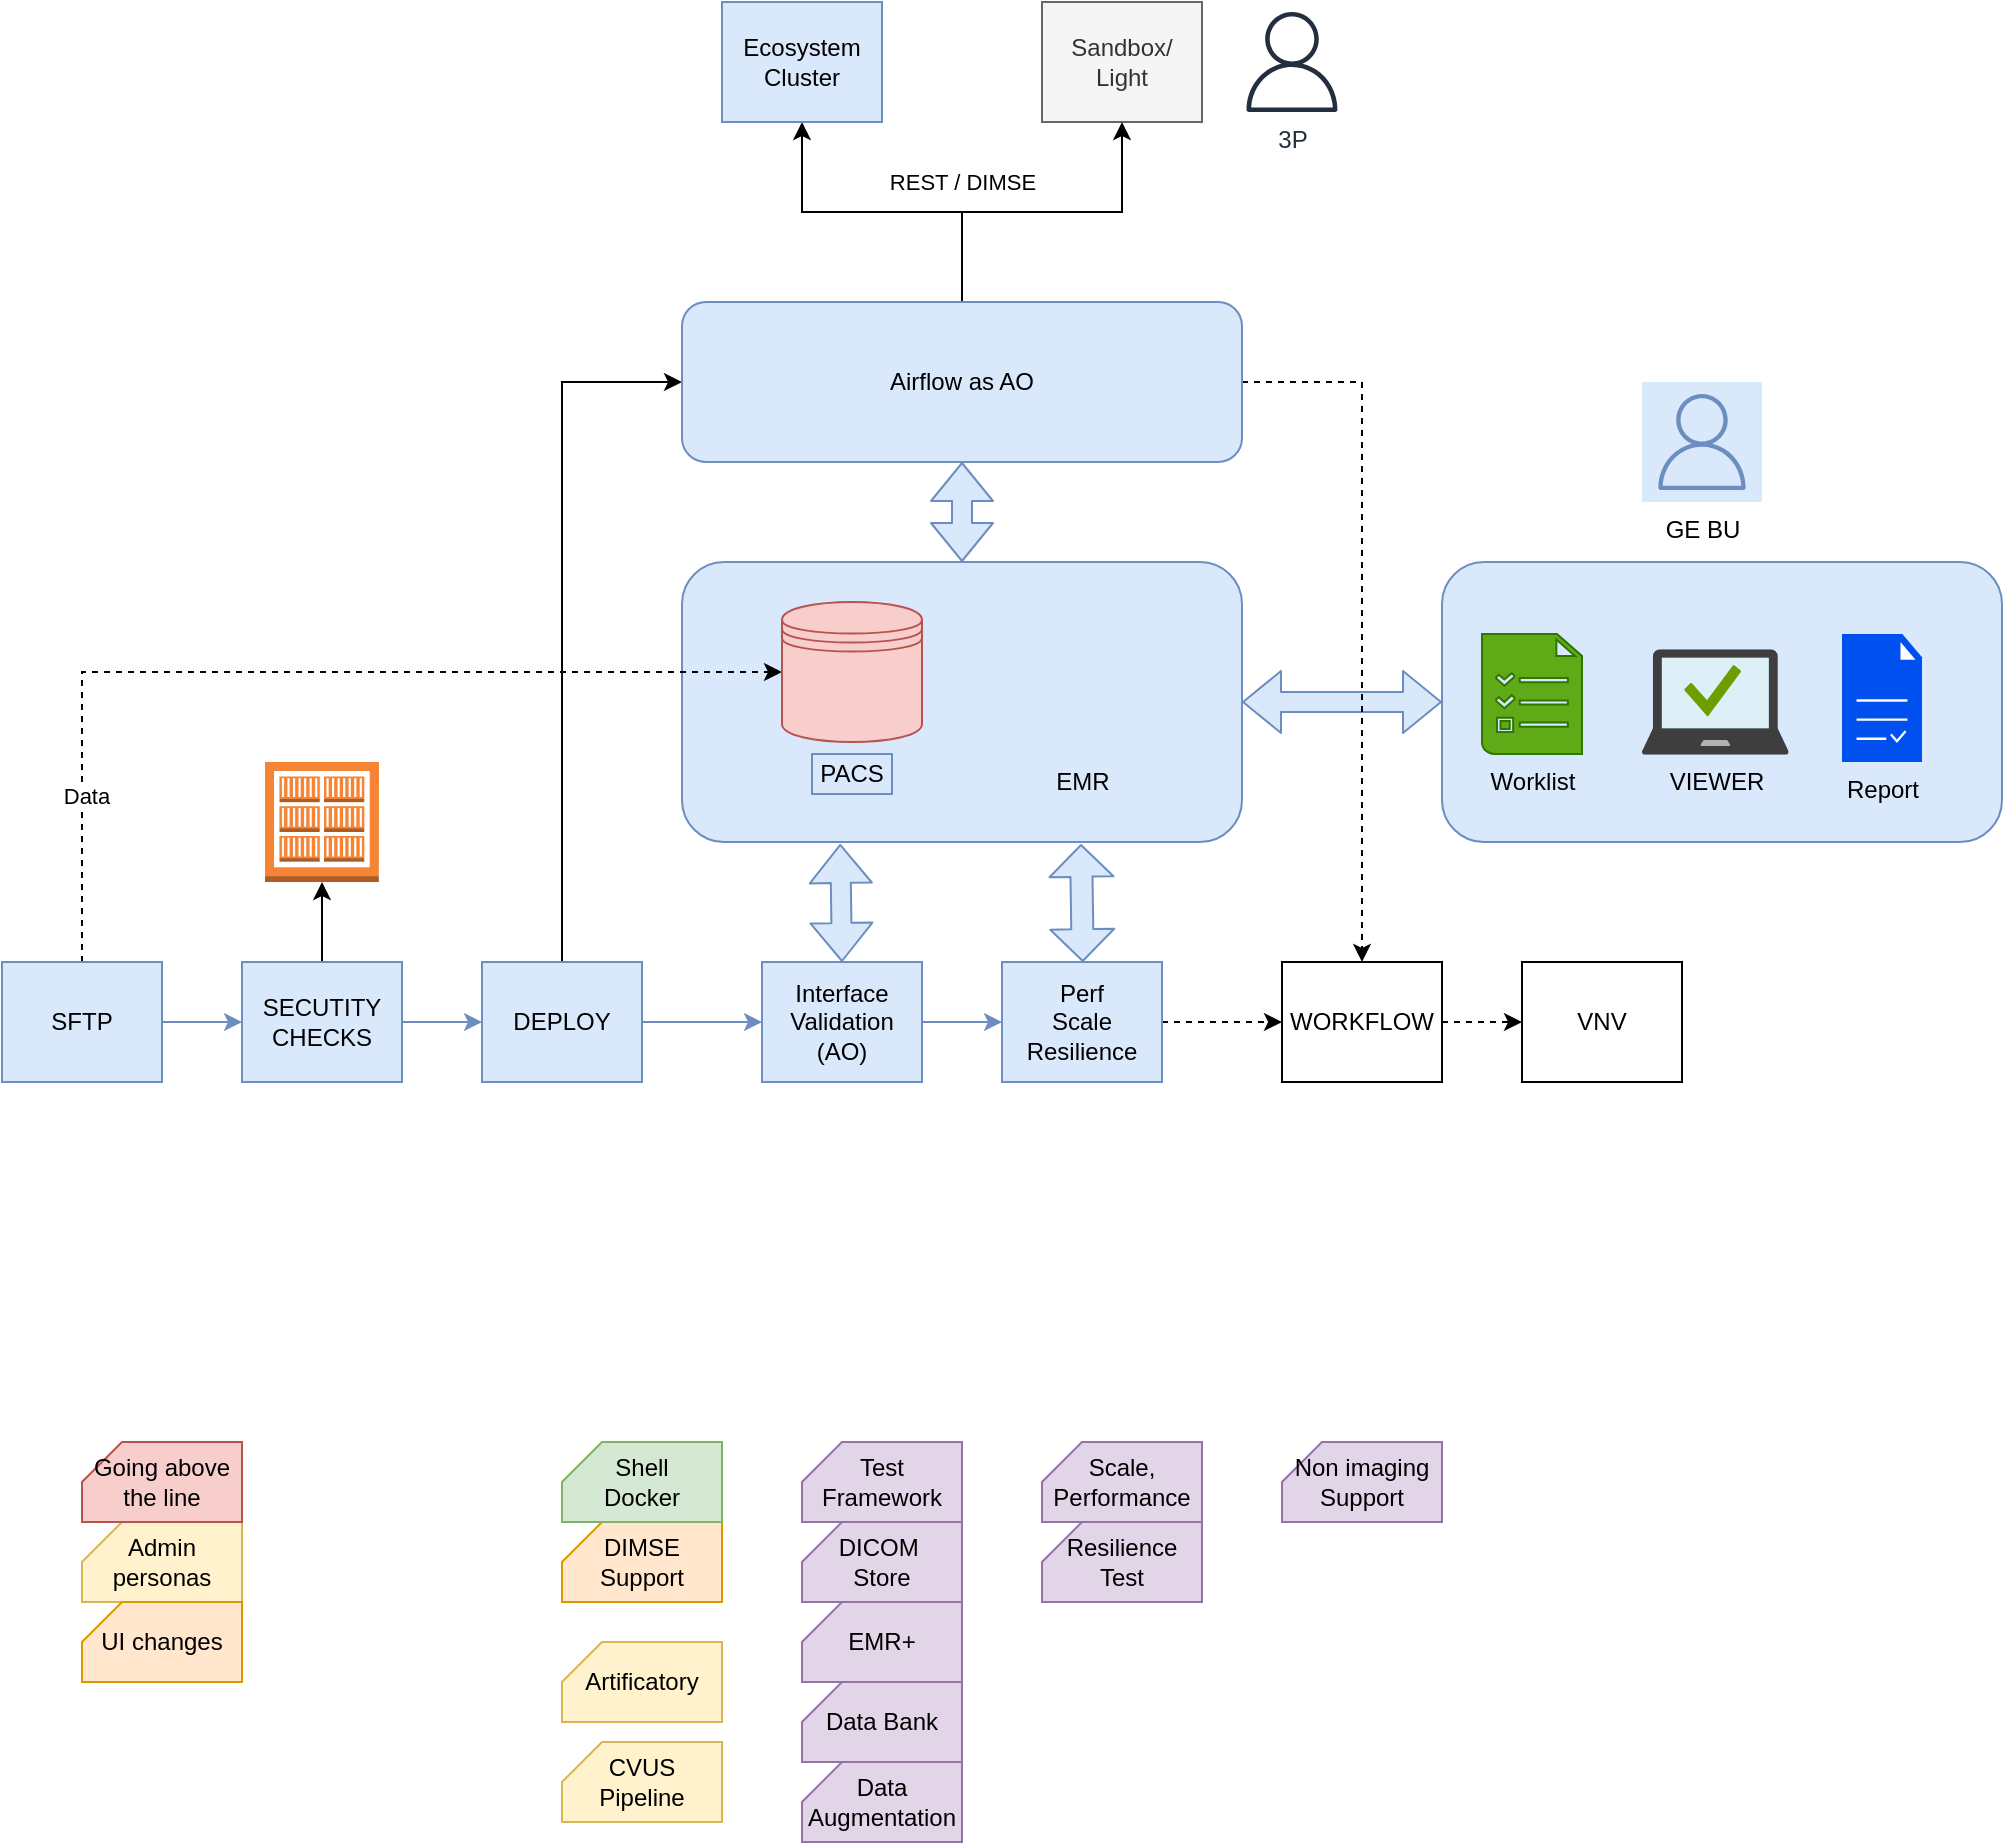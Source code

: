 <mxfile version="14.1.8" type="github">
  <diagram id="sVRX5vZddoamwkL4EYBd" name="Page-1">
    <mxGraphModel dx="1186" dy="812" grid="1" gridSize="10" guides="1" tooltips="1" connect="1" arrows="1" fold="1" page="0" pageScale="1" pageWidth="850" pageHeight="1100" math="0" shadow="0">
      <root>
        <mxCell id="0" />
        <mxCell id="1" parent="0" />
        <mxCell id="ozcPAp68DJXO_f7GRMOJ-17" value="" style="rounded=1;whiteSpace=wrap;html=1;fillColor=#dae8fc;strokeColor=#6c8ebf;" vertex="1" parent="1">
          <mxGeometry x="720" y="400" width="280" height="140" as="geometry" />
        </mxCell>
        <mxCell id="ozcPAp68DJXO_f7GRMOJ-16" value="" style="rounded=1;whiteSpace=wrap;html=1;fillColor=#dae8fc;strokeColor=#6c8ebf;" vertex="1" parent="1">
          <mxGeometry x="340" y="400" width="280" height="140" as="geometry" />
        </mxCell>
        <mxCell id="0jaRX8jj3YaVgyMKhdjn-1" value="" style="edgeStyle=orthogonalEdgeStyle;rounded=0;orthogonalLoop=1;jettySize=auto;html=1;exitX=0.5;exitY=0;exitDx=0;exitDy=0;entryX=0.5;entryY=1;entryDx=0;entryDy=0;" parent="1" source="ozcPAp68DJXO_f7GRMOJ-21" target="0jaRX8jj3YaVgyMKhdjn-2" edge="1">
          <mxGeometry relative="1" as="geometry">
            <mxPoint x="480" y="320" as="sourcePoint" />
          </mxGeometry>
        </mxCell>
        <mxCell id="ozcPAp68DJXO_f7GRMOJ-25" value="REST / DIMSE" style="edgeLabel;html=1;align=center;verticalAlign=middle;resizable=0;points=[];fontColor=#000000;" vertex="1" connectable="0" parent="0jaRX8jj3YaVgyMKhdjn-1">
          <mxGeometry x="-0.294" y="1" relative="1" as="geometry">
            <mxPoint x="15" y="-16" as="offset" />
          </mxGeometry>
        </mxCell>
        <mxCell id="0jaRX8jj3YaVgyMKhdjn-2" value="Ecosystem&lt;br&gt;Cluster" style="rounded=0;whiteSpace=wrap;html=1;fillColor=#dae8fc;strokeColor=#6c8ebf;" parent="1" vertex="1">
          <mxGeometry x="360" y="120" width="80" height="60" as="geometry" />
        </mxCell>
        <mxCell id="0jaRX8jj3YaVgyMKhdjn-3" value="Sandbox/&lt;br&gt;Light" style="rounded=0;whiteSpace=wrap;html=1;fillColor=#f5f5f5;strokeColor=#666666;fontColor=#333333;" parent="1" vertex="1">
          <mxGeometry x="520" y="120" width="80" height="60" as="geometry" />
        </mxCell>
        <mxCell id="0jaRX8jj3YaVgyMKhdjn-4" value="" style="edgeStyle=orthogonalEdgeStyle;rounded=0;orthogonalLoop=1;jettySize=auto;html=1;entryX=0.5;entryY=1;entryDx=0;entryDy=0;exitX=0.5;exitY=0;exitDx=0;exitDy=0;" parent="1" source="ozcPAp68DJXO_f7GRMOJ-21" target="0jaRX8jj3YaVgyMKhdjn-3" edge="1">
          <mxGeometry relative="1" as="geometry">
            <mxPoint x="480" y="310" as="sourcePoint" />
          </mxGeometry>
        </mxCell>
        <mxCell id="0jaRX8jj3YaVgyMKhdjn-5" value="" style="edgeStyle=orthogonalEdgeStyle;rounded=0;orthogonalLoop=1;jettySize=auto;html=1;dashed=1;" parent="1" source="ozcPAp68DJXO_f7GRMOJ-9" target="0jaRX8jj3YaVgyMKhdjn-16" edge="1">
          <mxGeometry relative="1" as="geometry" />
        </mxCell>
        <mxCell id="0jaRX8jj3YaVgyMKhdjn-6" value="Interface Validation&lt;br&gt;(AO)" style="rounded=0;whiteSpace=wrap;html=1;fillColor=#dae8fc;strokeColor=#6c8ebf;" parent="1" vertex="1">
          <mxGeometry x="380" y="600" width="80" height="60" as="geometry" />
        </mxCell>
        <mxCell id="0jaRX8jj3YaVgyMKhdjn-7" value="" style="edgeStyle=orthogonalEdgeStyle;rounded=0;orthogonalLoop=1;jettySize=auto;html=1;fillColor=#dae8fc;strokeColor=#6c8ebf;" parent="1" source="0jaRX8jj3YaVgyMKhdjn-8" target="0jaRX8jj3YaVgyMKhdjn-13" edge="1">
          <mxGeometry relative="1" as="geometry" />
        </mxCell>
        <mxCell id="ozcPAp68DJXO_f7GRMOJ-32" value="" style="edgeStyle=orthogonalEdgeStyle;rounded=0;orthogonalLoop=1;jettySize=auto;html=1;dashed=1;fontColor=#000000;entryX=0;entryY=0.5;entryDx=0;entryDy=0;" edge="1" parent="1" source="0jaRX8jj3YaVgyMKhdjn-8" target="ozcPAp68DJXO_f7GRMOJ-13">
          <mxGeometry relative="1" as="geometry">
            <mxPoint x="40" y="520" as="targetPoint" />
            <Array as="points">
              <mxPoint x="40" y="455" />
            </Array>
          </mxGeometry>
        </mxCell>
        <mxCell id="ozcPAp68DJXO_f7GRMOJ-33" value="Data" style="edgeLabel;html=1;align=center;verticalAlign=middle;resizable=0;points=[];fontColor=#000000;" vertex="1" connectable="0" parent="ozcPAp68DJXO_f7GRMOJ-32">
          <mxGeometry x="-0.665" y="-2" relative="1" as="geometry">
            <mxPoint as="offset" />
          </mxGeometry>
        </mxCell>
        <mxCell id="0jaRX8jj3YaVgyMKhdjn-8" value="SFTP" style="rounded=0;whiteSpace=wrap;html=1;fillColor=#dae8fc;strokeColor=#6c8ebf;" parent="1" vertex="1">
          <mxGeometry y="600" width="80" height="60" as="geometry" />
        </mxCell>
        <mxCell id="0jaRX8jj3YaVgyMKhdjn-11" value="" style="edgeStyle=orthogonalEdgeStyle;rounded=0;orthogonalLoop=1;jettySize=auto;html=1;fillColor=#dae8fc;strokeColor=#6c8ebf;exitX=1;exitY=0.5;exitDx=0;exitDy=0;" parent="1" target="0jaRX8jj3YaVgyMKhdjn-6" edge="1" source="0jaRX8jj3YaVgyMKhdjn-14">
          <mxGeometry relative="1" as="geometry">
            <mxPoint x="360" y="630" as="sourcePoint" />
          </mxGeometry>
        </mxCell>
        <mxCell id="0jaRX8jj3YaVgyMKhdjn-12" value="" style="edgeStyle=orthogonalEdgeStyle;rounded=0;orthogonalLoop=1;jettySize=auto;html=1;fillColor=#dae8fc;strokeColor=#6c8ebf;" parent="1" source="0jaRX8jj3YaVgyMKhdjn-13" target="0jaRX8jj3YaVgyMKhdjn-14" edge="1">
          <mxGeometry relative="1" as="geometry" />
        </mxCell>
        <mxCell id="ozcPAp68DJXO_f7GRMOJ-12" value="" style="edgeStyle=orthogonalEdgeStyle;rounded=0;orthogonalLoop=1;jettySize=auto;html=1;" edge="1" parent="1" source="0jaRX8jj3YaVgyMKhdjn-13" target="ozcPAp68DJXO_f7GRMOJ-11">
          <mxGeometry relative="1" as="geometry" />
        </mxCell>
        <mxCell id="0jaRX8jj3YaVgyMKhdjn-13" value="SECUTITY&lt;br&gt;CHECKS" style="rounded=0;whiteSpace=wrap;html=1;fillColor=#dae8fc;strokeColor=#6c8ebf;" parent="1" vertex="1">
          <mxGeometry x="120" y="600" width="80" height="60" as="geometry" />
        </mxCell>
        <mxCell id="ozcPAp68DJXO_f7GRMOJ-26" value="" style="edgeStyle=orthogonalEdgeStyle;rounded=0;orthogonalLoop=1;jettySize=auto;html=1;fontColor=#000000;entryX=0;entryY=0.5;entryDx=0;entryDy=0;exitX=0.5;exitY=0;exitDx=0;exitDy=0;" edge="1" parent="1" source="0jaRX8jj3YaVgyMKhdjn-14" target="ozcPAp68DJXO_f7GRMOJ-21">
          <mxGeometry relative="1" as="geometry" />
        </mxCell>
        <mxCell id="0jaRX8jj3YaVgyMKhdjn-14" value="DEPLOY" style="rounded=0;whiteSpace=wrap;html=1;fillColor=#dae8fc;strokeColor=#6c8ebf;" parent="1" vertex="1">
          <mxGeometry x="240" y="600" width="80" height="60" as="geometry" />
        </mxCell>
        <mxCell id="0jaRX8jj3YaVgyMKhdjn-15" value="" style="edgeStyle=orthogonalEdgeStyle;rounded=0;orthogonalLoop=1;jettySize=auto;html=1;dashed=1;" parent="1" source="0jaRX8jj3YaVgyMKhdjn-16" target="0jaRX8jj3YaVgyMKhdjn-17" edge="1">
          <mxGeometry relative="1" as="geometry" />
        </mxCell>
        <mxCell id="0jaRX8jj3YaVgyMKhdjn-16" value="WORKFLOW" style="rounded=0;whiteSpace=wrap;html=1;" parent="1" vertex="1">
          <mxGeometry x="640" y="600" width="80" height="60" as="geometry" />
        </mxCell>
        <mxCell id="0jaRX8jj3YaVgyMKhdjn-17" value="VNV" style="rounded=0;whiteSpace=wrap;html=1;" parent="1" vertex="1">
          <mxGeometry x="760" y="600" width="80" height="60" as="geometry" />
        </mxCell>
        <mxCell id="0jaRX8jj3YaVgyMKhdjn-20" value="VIEWER" style="aspect=fixed;html=1;points=[];align=center;image;fontSize=12;image=img/lib/mscae/Managed_Desktop.svg;fillColor=#dae8fc;strokeColor=#6c8ebf;labelBackgroundColor=none;" parent="1" vertex="1">
          <mxGeometry x="820" y="443.6" width="73.33" height="52.8" as="geometry" />
        </mxCell>
        <mxCell id="0jaRX8jj3YaVgyMKhdjn-21" value="Worklist" style="shadow=0;dashed=0;html=1;strokeColor=#2D7600;fillColor=#60a917;labelPosition=center;verticalLabelPosition=bottom;verticalAlign=top;align=center;outlineConnect=0;shape=mxgraph.veeam.tasks;" parent="1" vertex="1">
          <mxGeometry x="740" y="436" width="50" height="60" as="geometry" />
        </mxCell>
        <mxCell id="0jaRX8jj3YaVgyMKhdjn-22" value="Admin personas" style="shape=card;whiteSpace=wrap;html=1;size=20;fillColor=#fff2cc;strokeColor=#d6b656;" parent="1" vertex="1">
          <mxGeometry x="40" y="880" width="80" height="40" as="geometry" />
        </mxCell>
        <mxCell id="0jaRX8jj3YaVgyMKhdjn-24" value="UI changes" style="shape=card;whiteSpace=wrap;html=1;size=20;fillColor=#ffe6cc;strokeColor=#d79b00;" parent="1" vertex="1">
          <mxGeometry x="40" y="920" width="80" height="40" as="geometry" />
        </mxCell>
        <mxCell id="0jaRX8jj3YaVgyMKhdjn-25" value="DIMSE&lt;br&gt;Support" style="shape=card;whiteSpace=wrap;html=1;size=20;fillColor=#ffe6cc;strokeColor=#d79b00;" parent="1" vertex="1">
          <mxGeometry x="280" y="880" width="80" height="40" as="geometry" />
        </mxCell>
        <mxCell id="0jaRX8jj3YaVgyMKhdjn-26" value="Shell &lt;br&gt;Docker" style="shape=card;whiteSpace=wrap;html=1;size=20;fillColor=#d5e8d4;strokeColor=#82b366;" parent="1" vertex="1">
          <mxGeometry x="280" y="840" width="80" height="40" as="geometry" />
        </mxCell>
        <mxCell id="0jaRX8jj3YaVgyMKhdjn-27" value="Test Framework" style="shape=card;whiteSpace=wrap;html=1;size=20;fillColor=#e1d5e7;strokeColor=#9673a6;" parent="1" vertex="1">
          <mxGeometry x="400" y="840" width="80" height="40" as="geometry" />
        </mxCell>
        <mxCell id="0jaRX8jj3YaVgyMKhdjn-29" value="DICOM&amp;nbsp;&lt;br&gt;Store" style="shape=card;whiteSpace=wrap;html=1;size=20;fillColor=#e1d5e7;strokeColor=#9673a6;" parent="1" vertex="1">
          <mxGeometry x="400" y="880" width="80" height="40" as="geometry" />
        </mxCell>
        <mxCell id="0jaRX8jj3YaVgyMKhdjn-30" value="EMR+" style="shape=card;whiteSpace=wrap;html=1;size=20;fillColor=#e1d5e7;strokeColor=#9673a6;" parent="1" vertex="1">
          <mxGeometry x="400" y="920" width="80" height="40" as="geometry" />
        </mxCell>
        <mxCell id="0jaRX8jj3YaVgyMKhdjn-31" value="Scale,&lt;br&gt;Performance" style="shape=card;whiteSpace=wrap;html=1;size=20;fillColor=#e1d5e7;strokeColor=#9673a6;" parent="1" vertex="1">
          <mxGeometry x="520" y="840" width="80" height="40" as="geometry" />
        </mxCell>
        <mxCell id="ozcPAp68DJXO_f7GRMOJ-1" value="Going above the line" style="shape=card;whiteSpace=wrap;html=1;size=20;fillColor=#f8cecc;strokeColor=#b85450;" vertex="1" parent="1">
          <mxGeometry x="40" y="840" width="80" height="40" as="geometry" />
        </mxCell>
        <mxCell id="ozcPAp68DJXO_f7GRMOJ-2" value="Artificatory" style="shape=card;whiteSpace=wrap;html=1;size=20;fillColor=#fff2cc;strokeColor=#d6b656;" vertex="1" parent="1">
          <mxGeometry x="280" y="940" width="80" height="40" as="geometry" />
        </mxCell>
        <mxCell id="ozcPAp68DJXO_f7GRMOJ-3" value="CVUS Pipeline" style="shape=card;whiteSpace=wrap;html=1;size=20;fillColor=#fff2cc;strokeColor=#d6b656;" vertex="1" parent="1">
          <mxGeometry x="280" y="990" width="80" height="40" as="geometry" />
        </mxCell>
        <mxCell id="ozcPAp68DJXO_f7GRMOJ-4" value="Data Bank" style="shape=card;whiteSpace=wrap;html=1;size=20;fillColor=#e1d5e7;strokeColor=#9673a6;" vertex="1" parent="1">
          <mxGeometry x="400" y="960" width="80" height="40" as="geometry" />
        </mxCell>
        <mxCell id="ozcPAp68DJXO_f7GRMOJ-5" value="Data Augmentation" style="shape=card;whiteSpace=wrap;html=1;size=20;fillColor=#e1d5e7;strokeColor=#9673a6;" vertex="1" parent="1">
          <mxGeometry x="400" y="1000" width="80" height="40" as="geometry" />
        </mxCell>
        <mxCell id="ozcPAp68DJXO_f7GRMOJ-8" value="Resilience Test" style="shape=card;whiteSpace=wrap;html=1;size=20;fillColor=#e1d5e7;strokeColor=#9673a6;" vertex="1" parent="1">
          <mxGeometry x="520" y="880" width="80" height="40" as="geometry" />
        </mxCell>
        <mxCell id="ozcPAp68DJXO_f7GRMOJ-9" value="Perf&lt;br&gt;Scale&lt;br&gt;Resilience" style="rounded=0;whiteSpace=wrap;html=1;fillColor=#dae8fc;strokeColor=#6c8ebf;" vertex="1" parent="1">
          <mxGeometry x="500" y="600" width="80" height="60" as="geometry" />
        </mxCell>
        <mxCell id="ozcPAp68DJXO_f7GRMOJ-10" value="" style="edgeStyle=orthogonalEdgeStyle;rounded=0;orthogonalLoop=1;jettySize=auto;html=1;fillColor=#dae8fc;strokeColor=#6c8ebf;" edge="1" parent="1" source="0jaRX8jj3YaVgyMKhdjn-6" target="ozcPAp68DJXO_f7GRMOJ-9">
          <mxGeometry relative="1" as="geometry">
            <mxPoint x="460" y="630" as="sourcePoint" />
            <mxPoint x="600" y="630" as="targetPoint" />
          </mxGeometry>
        </mxCell>
        <mxCell id="ozcPAp68DJXO_f7GRMOJ-11" value="" style="outlineConnect=0;dashed=0;verticalLabelPosition=bottom;verticalAlign=top;align=center;html=1;shape=mxgraph.aws3.ecr_registry;fillColor=#F58534;gradientColor=none;" vertex="1" parent="1">
          <mxGeometry x="131.5" y="500" width="57" height="60" as="geometry" />
        </mxCell>
        <mxCell id="ozcPAp68DJXO_f7GRMOJ-13" value="" style="shape=datastore;whiteSpace=wrap;html=1;fillColor=#f8cecc;strokeColor=#b85450;" vertex="1" parent="1">
          <mxGeometry x="390" y="420" width="70" height="70" as="geometry" />
        </mxCell>
        <mxCell id="ozcPAp68DJXO_f7GRMOJ-14" value="EMR" style="shape=image;html=1;verticalAlign=top;verticalLabelPosition=bottom;labelBackgroundColor=none;imageAspect=0;aspect=fixed;image=https://cdn3.iconfinder.com/data/icons/medical-207/32/Artboard_15-128.png;fillColor=#dae8fc;strokeColor=#6c8ebf;" vertex="1" parent="1">
          <mxGeometry x="500" y="416" width="80" height="80" as="geometry" />
        </mxCell>
        <mxCell id="ozcPAp68DJXO_f7GRMOJ-15" value="PACS" style="text;html=1;strokeColor=#6c8ebf;fillColor=#dae8fc;align=center;verticalAlign=middle;whiteSpace=wrap;rounded=0;" vertex="1" parent="1">
          <mxGeometry x="405" y="496" width="40" height="20" as="geometry" />
        </mxCell>
        <mxCell id="ozcPAp68DJXO_f7GRMOJ-18" value="Report" style="pointerEvents=1;shadow=0;dashed=0;html=1;strokeColor=#001DBC;fillColor=#0050ef;labelPosition=center;verticalLabelPosition=bottom;verticalAlign=top;align=center;outlineConnect=0;shape=mxgraph.veeam2.report;" vertex="1" parent="1">
          <mxGeometry x="920" y="436" width="40" height="64" as="geometry" />
        </mxCell>
        <mxCell id="ozcPAp68DJXO_f7GRMOJ-19" value="" style="shape=flexArrow;endArrow=classic;startArrow=classic;html=1;exitX=1;exitY=0.5;exitDx=0;exitDy=0;entryX=0;entryY=0.5;entryDx=0;entryDy=0;fillColor=#dae8fc;strokeColor=#6c8ebf;" edge="1" parent="1" source="ozcPAp68DJXO_f7GRMOJ-16" target="ozcPAp68DJXO_f7GRMOJ-17">
          <mxGeometry width="50" height="50" relative="1" as="geometry">
            <mxPoint x="390" y="670" as="sourcePoint" />
            <mxPoint x="440" y="620" as="targetPoint" />
          </mxGeometry>
        </mxCell>
        <mxCell id="ozcPAp68DJXO_f7GRMOJ-28" value="" style="edgeStyle=orthogonalEdgeStyle;rounded=0;orthogonalLoop=1;jettySize=auto;html=1;fontColor=#000000;entryX=0.5;entryY=0;entryDx=0;entryDy=0;dashed=1;" edge="1" parent="1" source="ozcPAp68DJXO_f7GRMOJ-21" target="0jaRX8jj3YaVgyMKhdjn-16">
          <mxGeometry relative="1" as="geometry">
            <mxPoint x="700" y="310" as="targetPoint" />
          </mxGeometry>
        </mxCell>
        <mxCell id="ozcPAp68DJXO_f7GRMOJ-21" value="Airflow as AO" style="rounded=1;whiteSpace=wrap;html=1;fillColor=#dae8fc;strokeColor=#6c8ebf;" vertex="1" parent="1">
          <mxGeometry x="340" y="270" width="280" height="80" as="geometry" />
        </mxCell>
        <mxCell id="ozcPAp68DJXO_f7GRMOJ-22" value="" style="shape=flexArrow;endArrow=classic;startArrow=classic;html=1;exitX=0.354;exitY=1.007;exitDx=0;exitDy=0;entryX=0.5;entryY=0;entryDx=0;entryDy=0;fillColor=#dae8fc;strokeColor=#6c8ebf;exitPerimeter=0;" edge="1" parent="1" target="0jaRX8jj3YaVgyMKhdjn-6">
          <mxGeometry width="50" height="50" relative="1" as="geometry">
            <mxPoint x="419.12" y="540.98" as="sourcePoint" />
            <mxPoint x="485" y="540" as="targetPoint" />
          </mxGeometry>
        </mxCell>
        <mxCell id="ozcPAp68DJXO_f7GRMOJ-23" value="" style="shape=flexArrow;endArrow=classic;startArrow=classic;html=1;exitX=0.354;exitY=1.007;exitDx=0;exitDy=0;entryX=0.5;entryY=0;entryDx=0;entryDy=0;fillColor=#dae8fc;strokeColor=#6c8ebf;exitPerimeter=0;width=11;startSize=4.97;endSize=4.97;" edge="1" parent="1">
          <mxGeometry width="50" height="50" relative="1" as="geometry">
            <mxPoint x="539.5" y="540.98" as="sourcePoint" />
            <mxPoint x="540.38" y="600" as="targetPoint" />
          </mxGeometry>
        </mxCell>
        <mxCell id="ozcPAp68DJXO_f7GRMOJ-24" value="" style="shape=flexArrow;endArrow=classic;startArrow=classic;html=1;exitX=0.5;exitY=1;exitDx=0;exitDy=0;entryX=0.5;entryY=0;entryDx=0;entryDy=0;fillColor=#dae8fc;strokeColor=#6c8ebf;" edge="1" parent="1" source="ozcPAp68DJXO_f7GRMOJ-21" target="ozcPAp68DJXO_f7GRMOJ-16">
          <mxGeometry width="50" height="50" relative="1" as="geometry">
            <mxPoint x="449.12" y="550.98" as="sourcePoint" />
            <mxPoint x="450" y="610" as="targetPoint" />
          </mxGeometry>
        </mxCell>
        <mxCell id="ozcPAp68DJXO_f7GRMOJ-29" value="3P" style="outlineConnect=0;fontColor=#232F3E;gradientColor=none;fillColor=#232F3E;strokeColor=none;dashed=0;verticalLabelPosition=bottom;verticalAlign=top;align=center;html=1;fontSize=12;fontStyle=0;aspect=fixed;pointerEvents=1;shape=mxgraph.aws4.user;labelBackgroundColor=none;" vertex="1" parent="1">
          <mxGeometry x="620" y="125" width="50" height="50" as="geometry" />
        </mxCell>
        <mxCell id="ozcPAp68DJXO_f7GRMOJ-34" value="GE BU" style="outlineConnect=0;strokeColor=#6c8ebf;fillColor=#dae8fc;dashed=0;verticalLabelPosition=bottom;verticalAlign=top;align=center;html=1;fontSize=12;fontStyle=0;aspect=fixed;shape=mxgraph.aws4.resourceIcon;resIcon=mxgraph.aws4.user;labelBackgroundColor=none;" vertex="1" parent="1">
          <mxGeometry x="820.0" y="310" width="60" height="60" as="geometry" />
        </mxCell>
        <mxCell id="ozcPAp68DJXO_f7GRMOJ-35" value="Non imaging&lt;br&gt;Support" style="shape=card;whiteSpace=wrap;html=1;size=20;fillColor=#e1d5e7;strokeColor=#9673a6;" vertex="1" parent="1">
          <mxGeometry x="640" y="840" width="80" height="40" as="geometry" />
        </mxCell>
      </root>
    </mxGraphModel>
  </diagram>
</mxfile>
